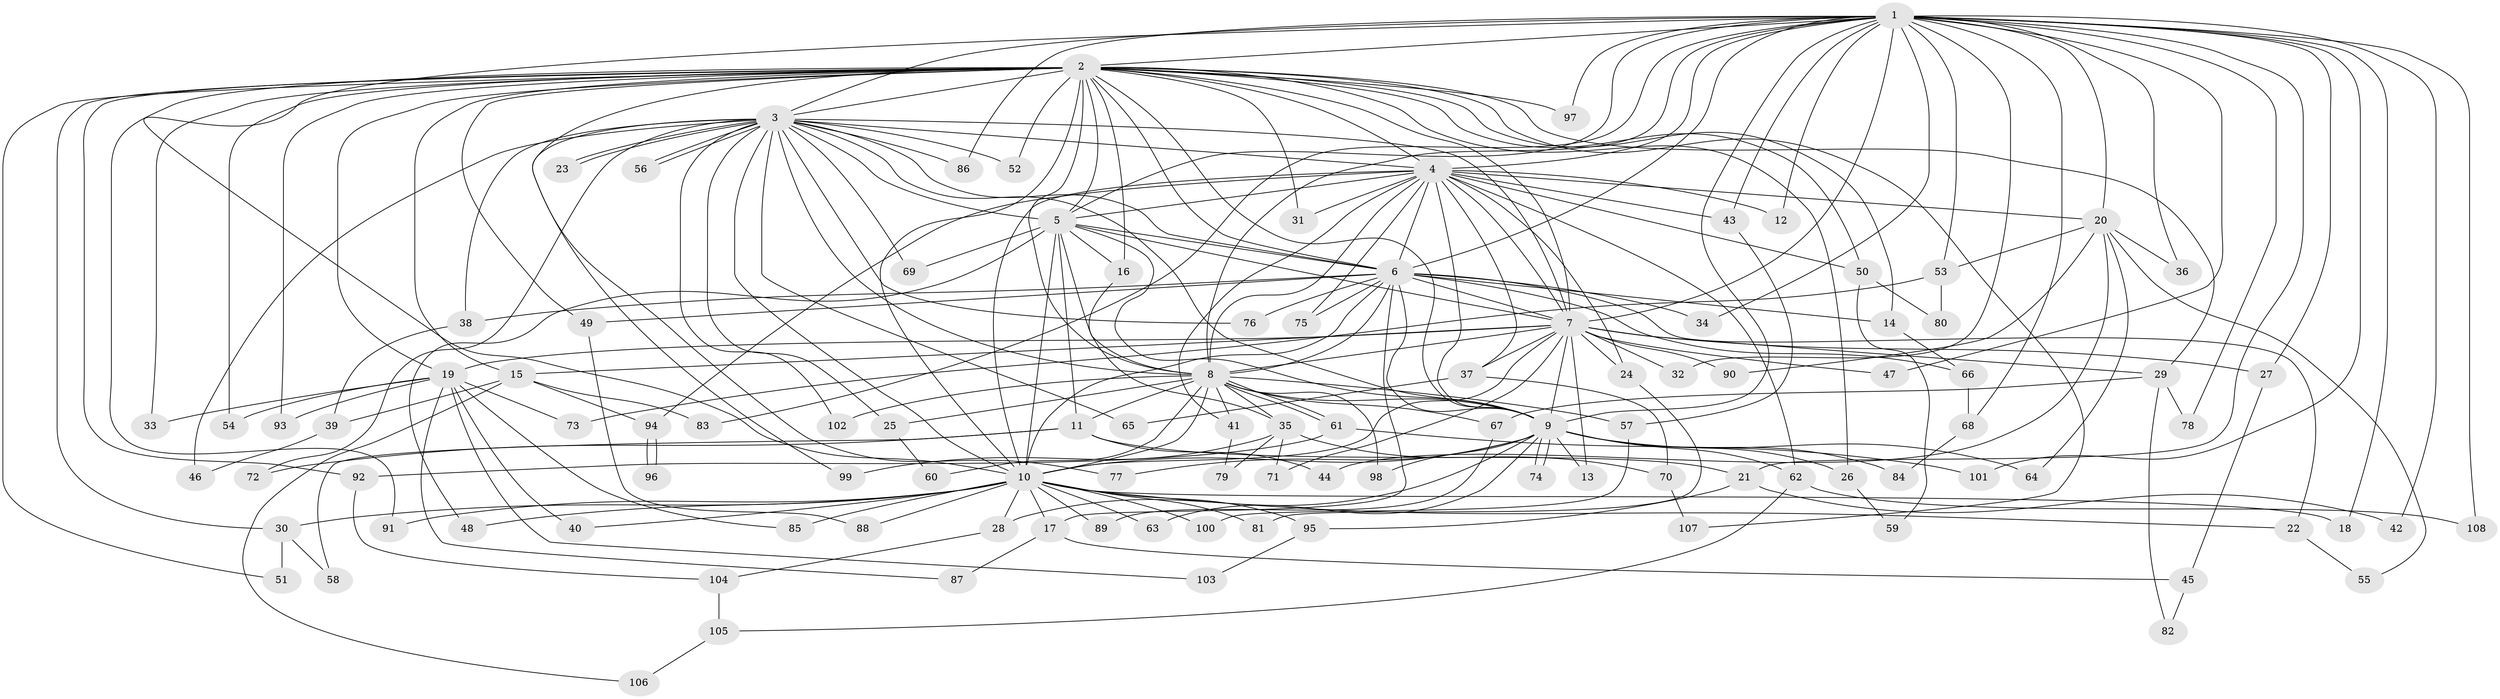 // Generated by graph-tools (version 1.1) at 2025/35/03/09/25 02:35:10]
// undirected, 108 vertices, 241 edges
graph export_dot {
graph [start="1"]
  node [color=gray90,style=filled];
  1;
  2;
  3;
  4;
  5;
  6;
  7;
  8;
  9;
  10;
  11;
  12;
  13;
  14;
  15;
  16;
  17;
  18;
  19;
  20;
  21;
  22;
  23;
  24;
  25;
  26;
  27;
  28;
  29;
  30;
  31;
  32;
  33;
  34;
  35;
  36;
  37;
  38;
  39;
  40;
  41;
  42;
  43;
  44;
  45;
  46;
  47;
  48;
  49;
  50;
  51;
  52;
  53;
  54;
  55;
  56;
  57;
  58;
  59;
  60;
  61;
  62;
  63;
  64;
  65;
  66;
  67;
  68;
  69;
  70;
  71;
  72;
  73;
  74;
  75;
  76;
  77;
  78;
  79;
  80;
  81;
  82;
  83;
  84;
  85;
  86;
  87;
  88;
  89;
  90;
  91;
  92;
  93;
  94;
  95;
  96;
  97;
  98;
  99;
  100;
  101;
  102;
  103;
  104;
  105;
  106;
  107;
  108;
  1 -- 2;
  1 -- 3;
  1 -- 4;
  1 -- 5;
  1 -- 6;
  1 -- 7;
  1 -- 8;
  1 -- 9;
  1 -- 10;
  1 -- 12;
  1 -- 18;
  1 -- 20;
  1 -- 21;
  1 -- 27;
  1 -- 32;
  1 -- 34;
  1 -- 36;
  1 -- 42;
  1 -- 43;
  1 -- 47;
  1 -- 53;
  1 -- 68;
  1 -- 78;
  1 -- 83;
  1 -- 86;
  1 -- 97;
  1 -- 101;
  1 -- 108;
  2 -- 3;
  2 -- 4;
  2 -- 5;
  2 -- 6;
  2 -- 7;
  2 -- 8;
  2 -- 9;
  2 -- 10;
  2 -- 14;
  2 -- 15;
  2 -- 16;
  2 -- 19;
  2 -- 26;
  2 -- 29;
  2 -- 30;
  2 -- 31;
  2 -- 33;
  2 -- 49;
  2 -- 50;
  2 -- 51;
  2 -- 52;
  2 -- 54;
  2 -- 77;
  2 -- 91;
  2 -- 92;
  2 -- 93;
  2 -- 97;
  2 -- 107;
  3 -- 4;
  3 -- 5;
  3 -- 6;
  3 -- 7;
  3 -- 8;
  3 -- 9;
  3 -- 10;
  3 -- 23;
  3 -- 23;
  3 -- 25;
  3 -- 38;
  3 -- 46;
  3 -- 52;
  3 -- 56;
  3 -- 56;
  3 -- 65;
  3 -- 69;
  3 -- 72;
  3 -- 76;
  3 -- 86;
  3 -- 99;
  3 -- 102;
  4 -- 5;
  4 -- 6;
  4 -- 7;
  4 -- 8;
  4 -- 9;
  4 -- 10;
  4 -- 12;
  4 -- 20;
  4 -- 24;
  4 -- 31;
  4 -- 37;
  4 -- 41;
  4 -- 43;
  4 -- 50;
  4 -- 62;
  4 -- 75;
  4 -- 94;
  5 -- 6;
  5 -- 7;
  5 -- 8;
  5 -- 9;
  5 -- 10;
  5 -- 11;
  5 -- 16;
  5 -- 48;
  5 -- 69;
  6 -- 7;
  6 -- 8;
  6 -- 9;
  6 -- 10;
  6 -- 14;
  6 -- 17;
  6 -- 22;
  6 -- 34;
  6 -- 38;
  6 -- 49;
  6 -- 66;
  6 -- 75;
  6 -- 76;
  7 -- 8;
  7 -- 9;
  7 -- 10;
  7 -- 13;
  7 -- 15;
  7 -- 19;
  7 -- 24;
  7 -- 27;
  7 -- 29;
  7 -- 32;
  7 -- 37;
  7 -- 47;
  7 -- 71;
  7 -- 90;
  8 -- 9;
  8 -- 10;
  8 -- 11;
  8 -- 25;
  8 -- 35;
  8 -- 41;
  8 -- 57;
  8 -- 60;
  8 -- 61;
  8 -- 61;
  8 -- 67;
  8 -- 98;
  8 -- 102;
  9 -- 10;
  9 -- 13;
  9 -- 26;
  9 -- 28;
  9 -- 62;
  9 -- 63;
  9 -- 64;
  9 -- 74;
  9 -- 74;
  9 -- 77;
  9 -- 84;
  9 -- 98;
  10 -- 17;
  10 -- 18;
  10 -- 22;
  10 -- 28;
  10 -- 30;
  10 -- 40;
  10 -- 48;
  10 -- 63;
  10 -- 81;
  10 -- 85;
  10 -- 88;
  10 -- 89;
  10 -- 91;
  10 -- 95;
  10 -- 100;
  11 -- 21;
  11 -- 44;
  11 -- 58;
  11 -- 72;
  14 -- 66;
  15 -- 39;
  15 -- 83;
  15 -- 94;
  15 -- 106;
  16 -- 35;
  17 -- 45;
  17 -- 87;
  19 -- 33;
  19 -- 40;
  19 -- 54;
  19 -- 73;
  19 -- 85;
  19 -- 87;
  19 -- 93;
  19 -- 103;
  20 -- 36;
  20 -- 44;
  20 -- 53;
  20 -- 55;
  20 -- 64;
  20 -- 90;
  21 -- 42;
  21 -- 95;
  22 -- 55;
  24 -- 81;
  25 -- 60;
  26 -- 59;
  27 -- 45;
  28 -- 104;
  29 -- 67;
  29 -- 78;
  29 -- 82;
  30 -- 51;
  30 -- 58;
  35 -- 70;
  35 -- 71;
  35 -- 79;
  35 -- 99;
  37 -- 65;
  37 -- 70;
  38 -- 39;
  39 -- 46;
  41 -- 79;
  43 -- 57;
  45 -- 82;
  49 -- 88;
  50 -- 59;
  50 -- 80;
  53 -- 73;
  53 -- 80;
  57 -- 100;
  61 -- 92;
  61 -- 101;
  62 -- 105;
  62 -- 108;
  66 -- 68;
  67 -- 89;
  68 -- 84;
  70 -- 107;
  92 -- 104;
  94 -- 96;
  94 -- 96;
  95 -- 103;
  104 -- 105;
  105 -- 106;
}
